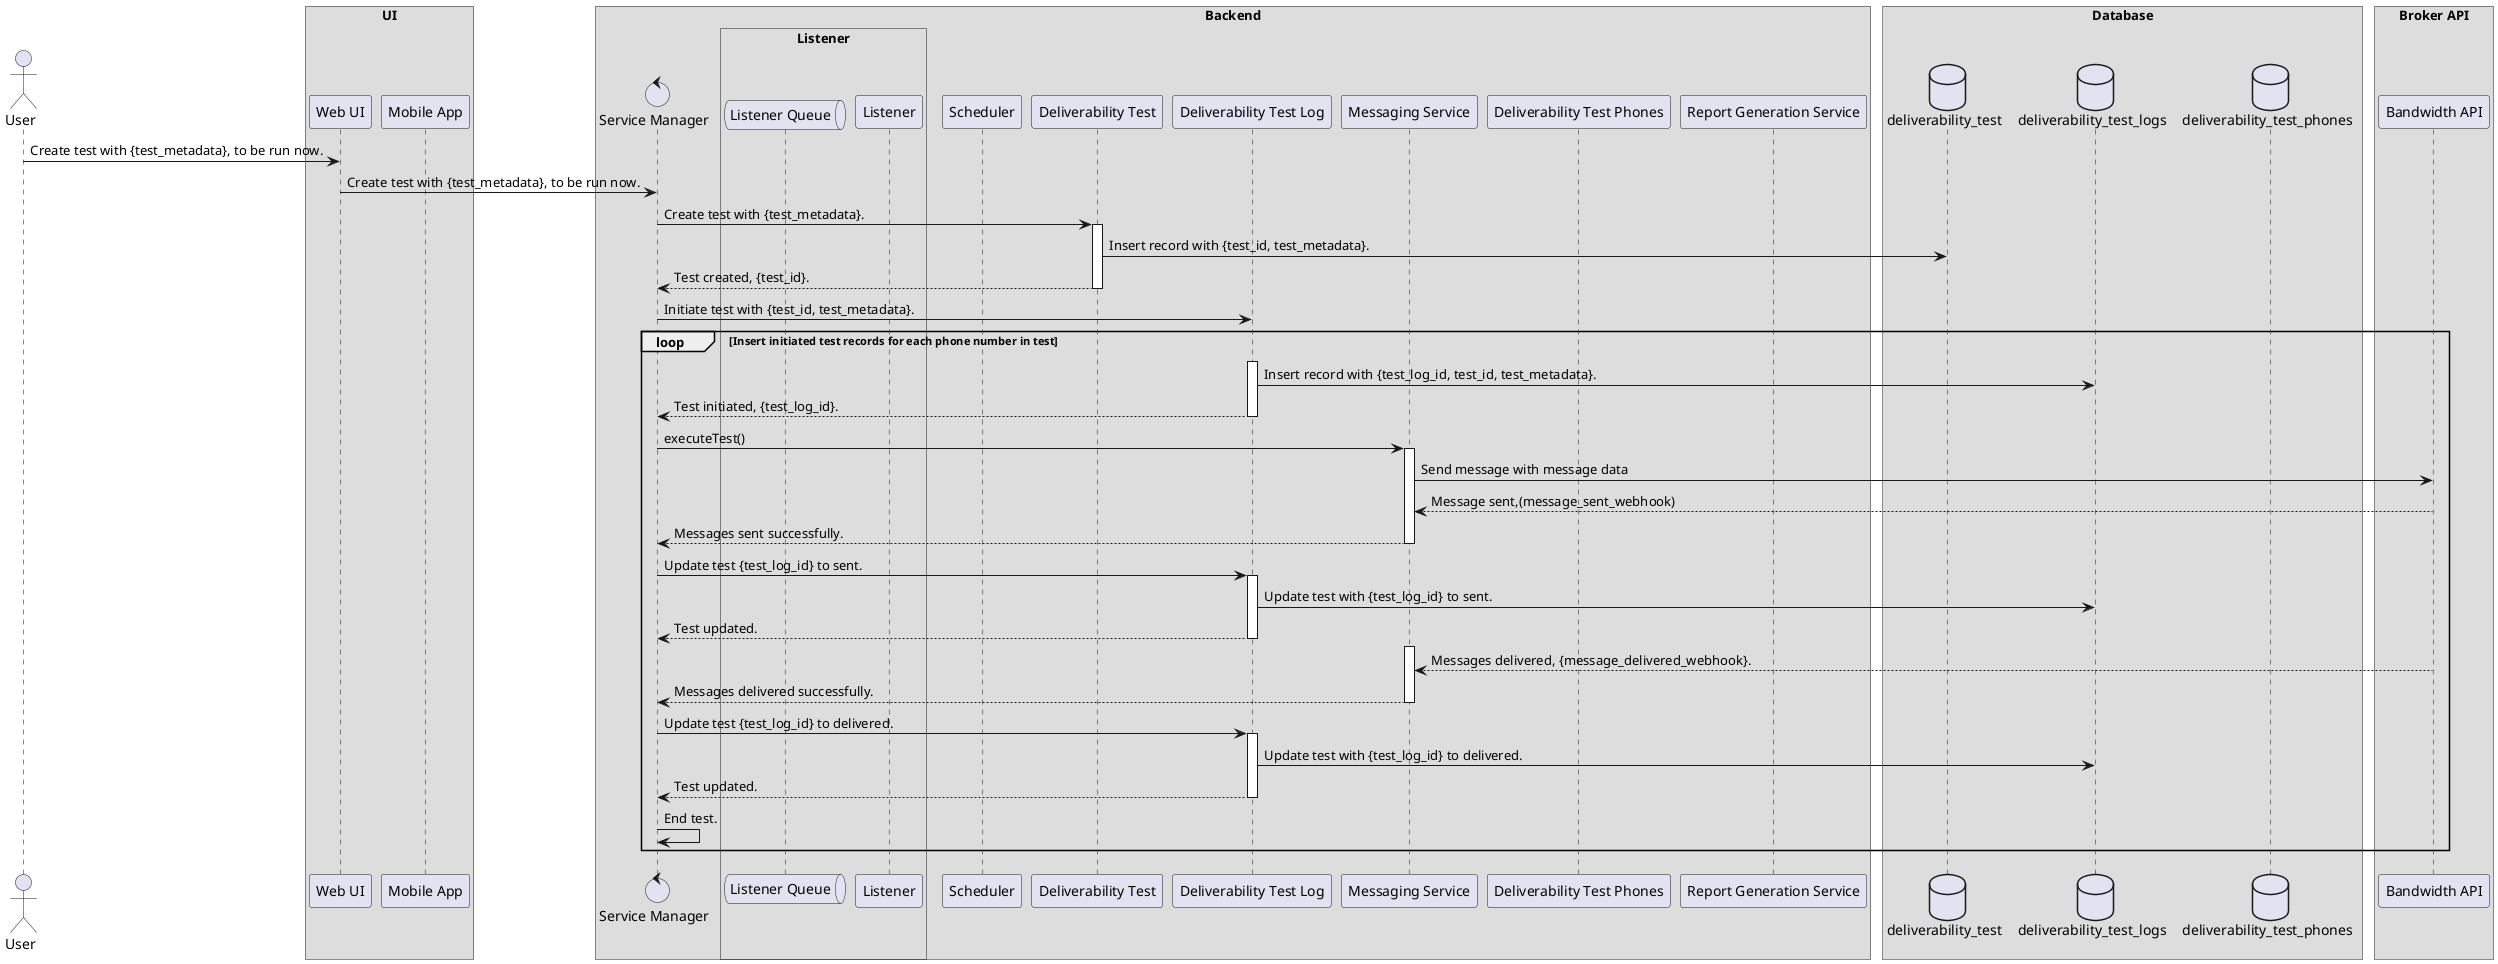 @startuml
!pragma teoz true

/'Defines the protocol when a user submits a request to create and execute a test immediately'/
/'author: Luvai Cutlerywala <luvaidc@gmail.com>'/

/'Define the actors and participants.'/
actor User as user

box UI
    participant "Web UI" as web_ui
    participant "Mobile App" as mobile_app
end box

box Backend
    control "Service Manager" as service_manager
    box Listener
        queue "Listener Queue" as listener_queue
        participant "Listener" as listener
    end box
    participant "Scheduler" as scheduler
    participant "Deliverability Test" as deliverability_test
    participant "Deliverability Test Log" as deliverability_test_log
    participant "Messaging Service" as messenger
    participant "Deliverability Test Phones" as deliverability_test_phones
    participant "Report Generation Service" as report_generator
end box

box Database
    database deliverability_test as dt
    database deliverability_test_logs as dtl
    database deliverability_test_phones as dtp
end box

box "Broker API"
    participant "Bandwidth API" as broker_api
end box

user -> web_ui: Create test with {test_metadata}, to be run now.
web_ui -> service_manager: Create test with {test_metadata}, to be run now.
service_manager -> deliverability_test: Create test with {test_metadata}.
activate deliverability_test
deliverability_test -> dt: Insert record with {test_id, test_metadata}.
deliverability_test --> service_manager: Test created, {test_id}.
deactivate deliverability_test
service_manager -> deliverability_test_log: Initiate test with {test_id, test_metadata}.
loop Insert initiated test records for each phone number in test
activate deliverability_test_log
deliverability_test_log -> dtl: Insert record with {test_log_id, test_id, test_metadata}.
deliverability_test_log --> service_manager: Test initiated, {test_log_id}.
deactivate deliverability_test_log
service_manager -> messenger: executeTest()
activate messenger
messenger -> broker_api: Send message with message data
broker_api-->messenger:Message sent,(message_sent_webhook)
messenger --> service_manager: Messages sent successfully.
deactivate messenger
service_manager -> deliverability_test_log: Update test {test_log_id} to sent.
activate deliverability_test_log
deliverability_test_log -> dtl: Update test with {test_log_id} to sent.
deliverability_test_log --> service_manager: Test updated.
deactivate deliverability_test_log
activate messenger
broker_api --> messenger: Messages delivered, {message_delivered_webhook}.
messenger --> service_manager: Messages delivered successfully.
deactivate messenger
service_manager -> deliverability_test_log: Update test {test_log_id} to delivered.
activate deliverability_test_log
deliverability_test_log -> dtl: Update test with {test_log_id} to delivered.
deliverability_test_log --> service_manager: Test updated.
deactivate deliverability_test_log
service_manager -> service_manager: End test.
end
@enduml
